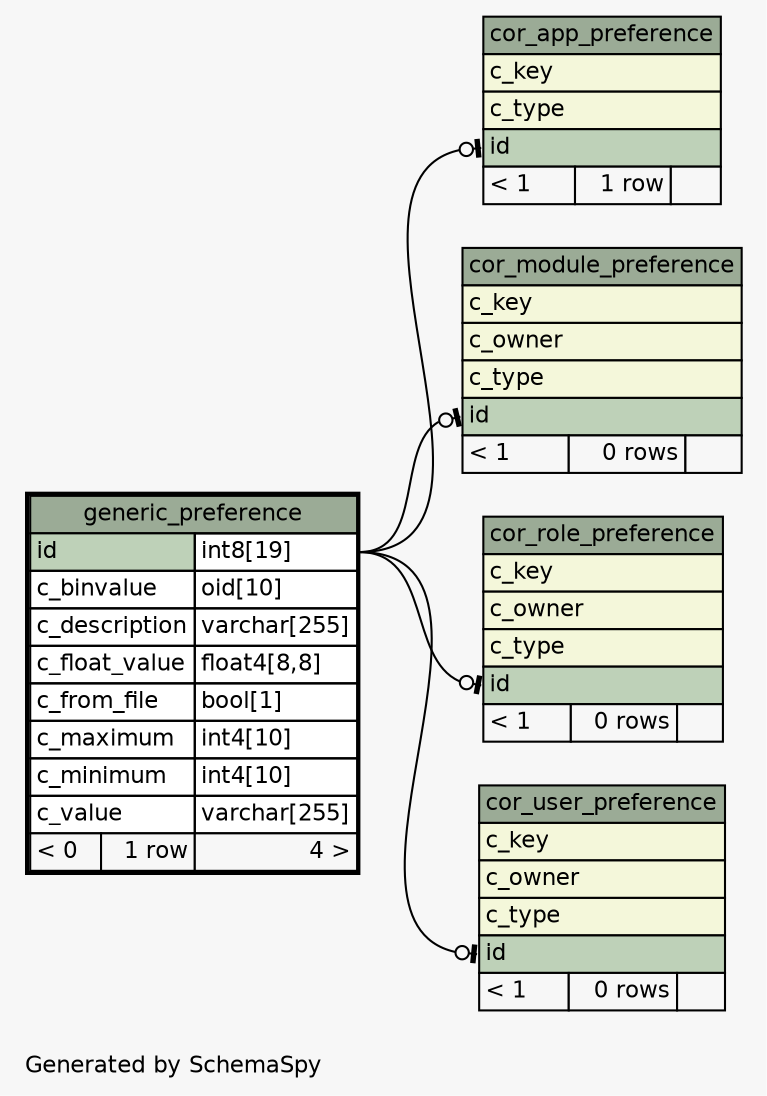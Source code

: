 // dot 2.36.0 on Linux 4.4.0-101-generic
// SchemaSpy rev Unknown
digraph "oneDegreeRelationshipsDiagram" {
  graph [
    rankdir="RL"
    bgcolor="#f7f7f7"
    label="\nGenerated by SchemaSpy"
    labeljust="l"
    nodesep="0.18"
    ranksep="0.46"
    fontname="Helvetica"
    fontsize="11"
  ];
  node [
    fontname="Helvetica"
    fontsize="11"
    shape="plaintext"
  ];
  edge [
    arrowsize="0.8"
  ];
  "cor_app_preference":"id":w -> "generic_preference":"id.type":e [arrowhead=none dir=back arrowtail=teeodot];
  "cor_module_preference":"id":w -> "generic_preference":"id.type":e [arrowhead=none dir=back arrowtail=teeodot];
  "cor_role_preference":"id":w -> "generic_preference":"id.type":e [arrowhead=none dir=back arrowtail=teeodot];
  "cor_user_preference":"id":w -> "generic_preference":"id.type":e [arrowhead=none dir=back arrowtail=teeodot];
  "cor_app_preference" [
    label=<
    <TABLE BORDER="0" CELLBORDER="1" CELLSPACING="0" BGCOLOR="#ffffff">
      <TR><TD COLSPAN="3" BGCOLOR="#9bab96" ALIGN="CENTER">cor_app_preference</TD></TR>
      <TR><TD PORT="c_key" COLSPAN="3" BGCOLOR="#f4f7da" ALIGN="LEFT">c_key</TD></TR>
      <TR><TD PORT="c_type" COLSPAN="3" BGCOLOR="#f4f7da" ALIGN="LEFT">c_type</TD></TR>
      <TR><TD PORT="id" COLSPAN="3" BGCOLOR="#bed1b8" ALIGN="LEFT">id</TD></TR>
      <TR><TD ALIGN="LEFT" BGCOLOR="#f7f7f7">&lt; 1</TD><TD ALIGN="RIGHT" BGCOLOR="#f7f7f7">1 row</TD><TD ALIGN="RIGHT" BGCOLOR="#f7f7f7">  </TD></TR>
    </TABLE>>
    URL="cor_app_preference.html"
    tooltip="cor_app_preference"
  ];
  "cor_module_preference" [
    label=<
    <TABLE BORDER="0" CELLBORDER="1" CELLSPACING="0" BGCOLOR="#ffffff">
      <TR><TD COLSPAN="3" BGCOLOR="#9bab96" ALIGN="CENTER">cor_module_preference</TD></TR>
      <TR><TD PORT="c_key" COLSPAN="3" BGCOLOR="#f4f7da" ALIGN="LEFT">c_key</TD></TR>
      <TR><TD PORT="c_owner" COLSPAN="3" BGCOLOR="#f4f7da" ALIGN="LEFT">c_owner</TD></TR>
      <TR><TD PORT="c_type" COLSPAN="3" BGCOLOR="#f4f7da" ALIGN="LEFT">c_type</TD></TR>
      <TR><TD PORT="id" COLSPAN="3" BGCOLOR="#bed1b8" ALIGN="LEFT">id</TD></TR>
      <TR><TD ALIGN="LEFT" BGCOLOR="#f7f7f7">&lt; 1</TD><TD ALIGN="RIGHT" BGCOLOR="#f7f7f7">0 rows</TD><TD ALIGN="RIGHT" BGCOLOR="#f7f7f7">  </TD></TR>
    </TABLE>>
    URL="cor_module_preference.html"
    tooltip="cor_module_preference"
  ];
  "cor_role_preference" [
    label=<
    <TABLE BORDER="0" CELLBORDER="1" CELLSPACING="0" BGCOLOR="#ffffff">
      <TR><TD COLSPAN="3" BGCOLOR="#9bab96" ALIGN="CENTER">cor_role_preference</TD></TR>
      <TR><TD PORT="c_key" COLSPAN="3" BGCOLOR="#f4f7da" ALIGN="LEFT">c_key</TD></TR>
      <TR><TD PORT="c_owner" COLSPAN="3" BGCOLOR="#f4f7da" ALIGN="LEFT">c_owner</TD></TR>
      <TR><TD PORT="c_type" COLSPAN="3" BGCOLOR="#f4f7da" ALIGN="LEFT">c_type</TD></TR>
      <TR><TD PORT="id" COLSPAN="3" BGCOLOR="#bed1b8" ALIGN="LEFT">id</TD></TR>
      <TR><TD ALIGN="LEFT" BGCOLOR="#f7f7f7">&lt; 1</TD><TD ALIGN="RIGHT" BGCOLOR="#f7f7f7">0 rows</TD><TD ALIGN="RIGHT" BGCOLOR="#f7f7f7">  </TD></TR>
    </TABLE>>
    URL="cor_role_preference.html"
    tooltip="cor_role_preference"
  ];
  "cor_user_preference" [
    label=<
    <TABLE BORDER="0" CELLBORDER="1" CELLSPACING="0" BGCOLOR="#ffffff">
      <TR><TD COLSPAN="3" BGCOLOR="#9bab96" ALIGN="CENTER">cor_user_preference</TD></TR>
      <TR><TD PORT="c_key" COLSPAN="3" BGCOLOR="#f4f7da" ALIGN="LEFT">c_key</TD></TR>
      <TR><TD PORT="c_owner" COLSPAN="3" BGCOLOR="#f4f7da" ALIGN="LEFT">c_owner</TD></TR>
      <TR><TD PORT="c_type" COLSPAN="3" BGCOLOR="#f4f7da" ALIGN="LEFT">c_type</TD></TR>
      <TR><TD PORT="id" COLSPAN="3" BGCOLOR="#bed1b8" ALIGN="LEFT">id</TD></TR>
      <TR><TD ALIGN="LEFT" BGCOLOR="#f7f7f7">&lt; 1</TD><TD ALIGN="RIGHT" BGCOLOR="#f7f7f7">0 rows</TD><TD ALIGN="RIGHT" BGCOLOR="#f7f7f7">  </TD></TR>
    </TABLE>>
    URL="cor_user_preference.html"
    tooltip="cor_user_preference"
  ];
  "generic_preference" [
    label=<
    <TABLE BORDER="2" CELLBORDER="1" CELLSPACING="0" BGCOLOR="#ffffff">
      <TR><TD COLSPAN="3" BGCOLOR="#9bab96" ALIGN="CENTER">generic_preference</TD></TR>
      <TR><TD PORT="id" COLSPAN="2" BGCOLOR="#bed1b8" ALIGN="LEFT">id</TD><TD PORT="id.type" ALIGN="LEFT">int8[19]</TD></TR>
      <TR><TD PORT="c_binvalue" COLSPAN="2" ALIGN="LEFT">c_binvalue</TD><TD PORT="c_binvalue.type" ALIGN="LEFT">oid[10]</TD></TR>
      <TR><TD PORT="c_description" COLSPAN="2" ALIGN="LEFT">c_description</TD><TD PORT="c_description.type" ALIGN="LEFT">varchar[255]</TD></TR>
      <TR><TD PORT="c_float_value" COLSPAN="2" ALIGN="LEFT">c_float_value</TD><TD PORT="c_float_value.type" ALIGN="LEFT">float4[8,8]</TD></TR>
      <TR><TD PORT="c_from_file" COLSPAN="2" ALIGN="LEFT">c_from_file</TD><TD PORT="c_from_file.type" ALIGN="LEFT">bool[1]</TD></TR>
      <TR><TD PORT="c_maximum" COLSPAN="2" ALIGN="LEFT">c_maximum</TD><TD PORT="c_maximum.type" ALIGN="LEFT">int4[10]</TD></TR>
      <TR><TD PORT="c_minimum" COLSPAN="2" ALIGN="LEFT">c_minimum</TD><TD PORT="c_minimum.type" ALIGN="LEFT">int4[10]</TD></TR>
      <TR><TD PORT="c_value" COLSPAN="2" ALIGN="LEFT">c_value</TD><TD PORT="c_value.type" ALIGN="LEFT">varchar[255]</TD></TR>
      <TR><TD ALIGN="LEFT" BGCOLOR="#f7f7f7">&lt; 0</TD><TD ALIGN="RIGHT" BGCOLOR="#f7f7f7">1 row</TD><TD ALIGN="RIGHT" BGCOLOR="#f7f7f7">4 &gt;</TD></TR>
    </TABLE>>
    URL="generic_preference.html"
    tooltip="generic_preference"
  ];
}
